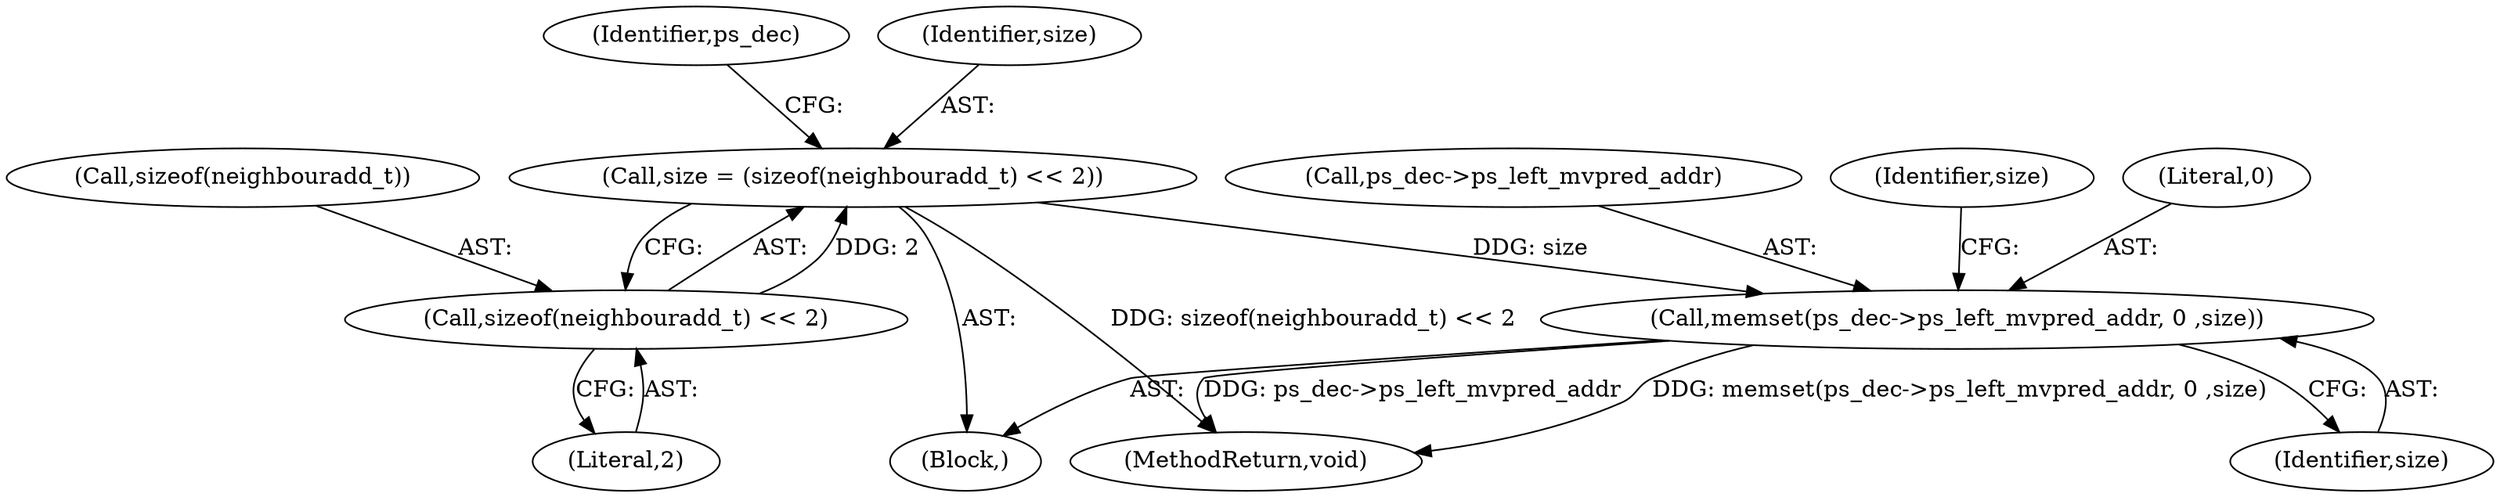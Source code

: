 digraph "0_Android_ecf6c7ce6d5a22d52160698aab44fc234c63291a@API" {
"1000247" [label="(Call,memset(ps_dec->ps_left_mvpred_addr, 0 ,size))"];
"1000241" [label="(Call,size = (sizeof(neighbouradd_t) << 2))"];
"1000243" [label="(Call,sizeof(neighbouradd_t) << 2)"];
"1000248" [label="(Call,ps_dec->ps_left_mvpred_addr)"];
"1000243" [label="(Call,sizeof(neighbouradd_t) << 2)"];
"1000241" [label="(Call,size = (sizeof(neighbouradd_t) << 2))"];
"1000247" [label="(Call,memset(ps_dec->ps_left_mvpred_addr, 0 ,size))"];
"1000249" [label="(Identifier,ps_dec)"];
"1000244" [label="(Call,sizeof(neighbouradd_t))"];
"1000254" [label="(Identifier,size)"];
"1000121" [label="(Block,)"];
"1000246" [label="(Literal,2)"];
"1000251" [label="(Literal,0)"];
"1000956" [label="(MethodReturn,void)"];
"1000242" [label="(Identifier,size)"];
"1000252" [label="(Identifier,size)"];
"1000247" -> "1000121"  [label="AST: "];
"1000247" -> "1000252"  [label="CFG: "];
"1000248" -> "1000247"  [label="AST: "];
"1000251" -> "1000247"  [label="AST: "];
"1000252" -> "1000247"  [label="AST: "];
"1000254" -> "1000247"  [label="CFG: "];
"1000247" -> "1000956"  [label="DDG: ps_dec->ps_left_mvpred_addr"];
"1000247" -> "1000956"  [label="DDG: memset(ps_dec->ps_left_mvpred_addr, 0 ,size)"];
"1000241" -> "1000247"  [label="DDG: size"];
"1000241" -> "1000121"  [label="AST: "];
"1000241" -> "1000243"  [label="CFG: "];
"1000242" -> "1000241"  [label="AST: "];
"1000243" -> "1000241"  [label="AST: "];
"1000249" -> "1000241"  [label="CFG: "];
"1000241" -> "1000956"  [label="DDG: sizeof(neighbouradd_t) << 2"];
"1000243" -> "1000241"  [label="DDG: 2"];
"1000243" -> "1000246"  [label="CFG: "];
"1000244" -> "1000243"  [label="AST: "];
"1000246" -> "1000243"  [label="AST: "];
}
